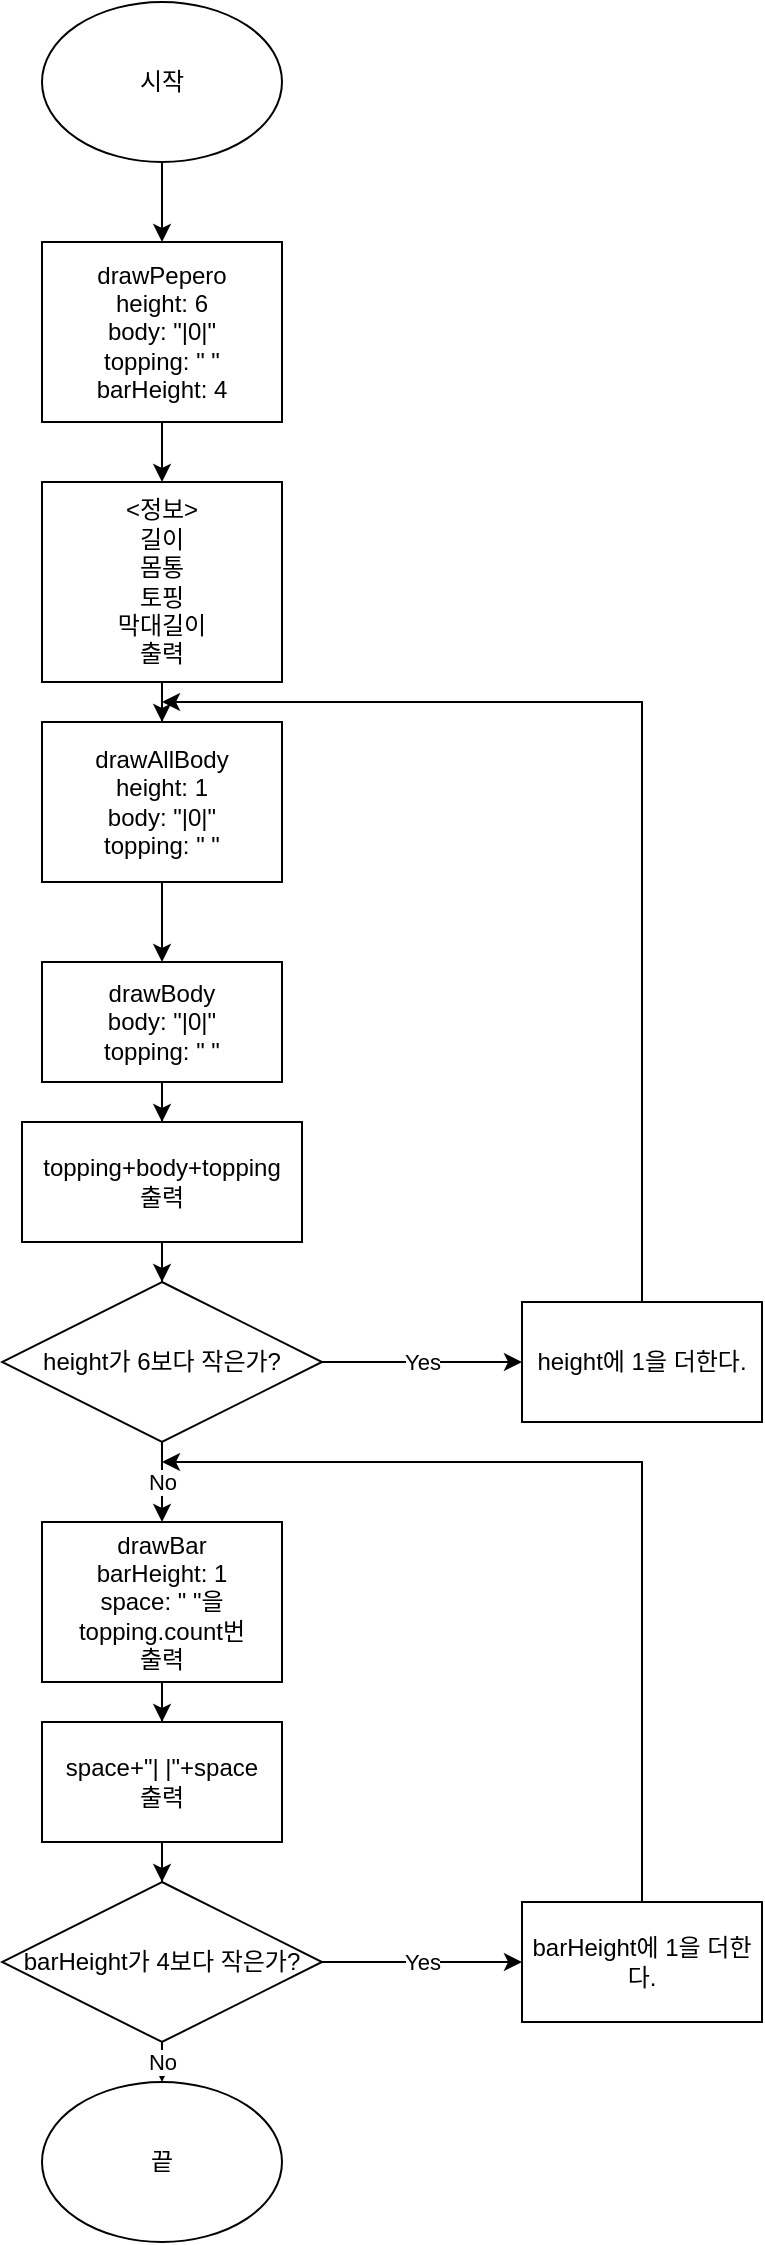 <mxfile version="20.0.3" type="device"><diagram id="C5RBs43oDa-KdzZeNtuy" name="Page-1"><mxGraphModel dx="706" dy="794" grid="1" gridSize="10" guides="1" tooltips="1" connect="1" arrows="1" fold="1" page="1" pageScale="1" pageWidth="827" pageHeight="1169" math="0" shadow="0"><root><mxCell id="WIyWlLk6GJQsqaUBKTNV-0"/><mxCell id="WIyWlLk6GJQsqaUBKTNV-1" parent="WIyWlLk6GJQsqaUBKTNV-0"/><mxCell id="GlmACoOdwff_Q3vFFKaP-2" value="" style="edgeStyle=orthogonalEdgeStyle;rounded=0;orthogonalLoop=1;jettySize=auto;html=1;" edge="1" parent="WIyWlLk6GJQsqaUBKTNV-1" source="7nYyJqw9OClbdOOySVD--0" target="GlmACoOdwff_Q3vFFKaP-1"><mxGeometry relative="1" as="geometry"/></mxCell><mxCell id="7nYyJqw9OClbdOOySVD--0" value="시작" style="ellipse;whiteSpace=wrap;html=1;" parent="WIyWlLk6GJQsqaUBKTNV-1" vertex="1"><mxGeometry x="290" y="40" width="120" height="80" as="geometry"/></mxCell><mxCell id="7nYyJqw9OClbdOOySVD--1" value="끝" style="ellipse;whiteSpace=wrap;html=1;" parent="WIyWlLk6GJQsqaUBKTNV-1" vertex="1"><mxGeometry x="290" y="1080" width="120" height="80" as="geometry"/></mxCell><mxCell id="GlmACoOdwff_Q3vFFKaP-5" value="" style="edgeStyle=orthogonalEdgeStyle;rounded=0;orthogonalLoop=1;jettySize=auto;html=1;" edge="1" parent="WIyWlLk6GJQsqaUBKTNV-1" source="GlmACoOdwff_Q3vFFKaP-1" target="GlmACoOdwff_Q3vFFKaP-4"><mxGeometry relative="1" as="geometry"/></mxCell><mxCell id="GlmACoOdwff_Q3vFFKaP-1" value="drawPepero&lt;br&gt;height: 6&lt;br&gt;body: &quot;|0|&quot;&lt;br&gt;topping: &quot; &quot;&lt;br&gt;barHeight: 4&lt;br&gt;" style="whiteSpace=wrap;html=1;" vertex="1" parent="WIyWlLk6GJQsqaUBKTNV-1"><mxGeometry x="290" y="160" width="120" height="90" as="geometry"/></mxCell><mxCell id="GlmACoOdwff_Q3vFFKaP-7" value="" style="edgeStyle=orthogonalEdgeStyle;rounded=0;orthogonalLoop=1;jettySize=auto;html=1;" edge="1" parent="WIyWlLk6GJQsqaUBKTNV-1" source="GlmACoOdwff_Q3vFFKaP-4" target="GlmACoOdwff_Q3vFFKaP-6"><mxGeometry relative="1" as="geometry"/></mxCell><mxCell id="GlmACoOdwff_Q3vFFKaP-4" value="&amp;lt;정보&amp;gt;&lt;br&gt;길이&lt;br&gt;몸통&lt;br&gt;토핑&lt;br&gt;막대길이&lt;br&gt;출력&lt;br&gt;" style="whiteSpace=wrap;html=1;" vertex="1" parent="WIyWlLk6GJQsqaUBKTNV-1"><mxGeometry x="290" y="280" width="120" height="100" as="geometry"/></mxCell><mxCell id="GlmACoOdwff_Q3vFFKaP-10" value="" style="edgeStyle=orthogonalEdgeStyle;rounded=0;orthogonalLoop=1;jettySize=auto;html=1;" edge="1" parent="WIyWlLk6GJQsqaUBKTNV-1" source="GlmACoOdwff_Q3vFFKaP-6" target="GlmACoOdwff_Q3vFFKaP-9"><mxGeometry relative="1" as="geometry"/></mxCell><mxCell id="GlmACoOdwff_Q3vFFKaP-6" value="drawAllBody&lt;br&gt;height: 1&lt;br&gt;body: &quot;|0|&quot;&lt;br&gt;topping: &quot; &quot;" style="whiteSpace=wrap;html=1;" vertex="1" parent="WIyWlLk6GJQsqaUBKTNV-1"><mxGeometry x="290" y="400" width="120" height="80" as="geometry"/></mxCell><mxCell id="GlmACoOdwff_Q3vFFKaP-12" value="" style="edgeStyle=orthogonalEdgeStyle;rounded=0;orthogonalLoop=1;jettySize=auto;html=1;" edge="1" parent="WIyWlLk6GJQsqaUBKTNV-1" source="GlmACoOdwff_Q3vFFKaP-9" target="GlmACoOdwff_Q3vFFKaP-11"><mxGeometry relative="1" as="geometry"/></mxCell><mxCell id="GlmACoOdwff_Q3vFFKaP-9" value="drawBody&lt;br&gt;body: &quot;|0|&quot;&lt;br&gt;topping: &quot; &quot;" style="whiteSpace=wrap;html=1;" vertex="1" parent="WIyWlLk6GJQsqaUBKTNV-1"><mxGeometry x="290" y="520" width="120" height="60" as="geometry"/></mxCell><mxCell id="GlmACoOdwff_Q3vFFKaP-14" value="" style="edgeStyle=orthogonalEdgeStyle;rounded=0;orthogonalLoop=1;jettySize=auto;html=1;" edge="1" parent="WIyWlLk6GJQsqaUBKTNV-1" source="GlmACoOdwff_Q3vFFKaP-11" target="GlmACoOdwff_Q3vFFKaP-13"><mxGeometry relative="1" as="geometry"/></mxCell><mxCell id="GlmACoOdwff_Q3vFFKaP-11" value="topping+body+topping&lt;br&gt;출력" style="whiteSpace=wrap;html=1;" vertex="1" parent="WIyWlLk6GJQsqaUBKTNV-1"><mxGeometry x="280" y="600" width="140" height="60" as="geometry"/></mxCell><mxCell id="GlmACoOdwff_Q3vFFKaP-16" value="Yes" style="edgeStyle=orthogonalEdgeStyle;rounded=0;orthogonalLoop=1;jettySize=auto;html=1;" edge="1" parent="WIyWlLk6GJQsqaUBKTNV-1" source="GlmACoOdwff_Q3vFFKaP-13" target="GlmACoOdwff_Q3vFFKaP-15"><mxGeometry relative="1" as="geometry"/></mxCell><mxCell id="GlmACoOdwff_Q3vFFKaP-18" value="No" style="edgeStyle=orthogonalEdgeStyle;rounded=0;orthogonalLoop=1;jettySize=auto;html=1;" edge="1" parent="WIyWlLk6GJQsqaUBKTNV-1" source="GlmACoOdwff_Q3vFFKaP-13" target="GlmACoOdwff_Q3vFFKaP-17"><mxGeometry relative="1" as="geometry"/></mxCell><mxCell id="GlmACoOdwff_Q3vFFKaP-13" value="height가 6보다 작은가?" style="rhombus;whiteSpace=wrap;html=1;" vertex="1" parent="WIyWlLk6GJQsqaUBKTNV-1"><mxGeometry x="270" y="680" width="160" height="80" as="geometry"/></mxCell><mxCell id="GlmACoOdwff_Q3vFFKaP-19" style="edgeStyle=orthogonalEdgeStyle;rounded=0;orthogonalLoop=1;jettySize=auto;html=1;" edge="1" parent="WIyWlLk6GJQsqaUBKTNV-1" source="GlmACoOdwff_Q3vFFKaP-15"><mxGeometry relative="1" as="geometry"><mxPoint x="350" y="390" as="targetPoint"/><Array as="points"><mxPoint x="590" y="390"/></Array></mxGeometry></mxCell><mxCell id="GlmACoOdwff_Q3vFFKaP-15" value="height에 1을 더한다." style="whiteSpace=wrap;html=1;" vertex="1" parent="WIyWlLk6GJQsqaUBKTNV-1"><mxGeometry x="530" y="690" width="120" height="60" as="geometry"/></mxCell><mxCell id="GlmACoOdwff_Q3vFFKaP-21" value="" style="edgeStyle=orthogonalEdgeStyle;rounded=0;orthogonalLoop=1;jettySize=auto;html=1;" edge="1" parent="WIyWlLk6GJQsqaUBKTNV-1" source="GlmACoOdwff_Q3vFFKaP-17" target="GlmACoOdwff_Q3vFFKaP-20"><mxGeometry relative="1" as="geometry"/></mxCell><mxCell id="GlmACoOdwff_Q3vFFKaP-17" value="drawBar&lt;br&gt;barHeight: 1&lt;br&gt;space: &quot; &quot;을 topping.count번&lt;br&gt;출력" style="whiteSpace=wrap;html=1;" vertex="1" parent="WIyWlLk6GJQsqaUBKTNV-1"><mxGeometry x="290" y="800" width="120" height="80" as="geometry"/></mxCell><mxCell id="GlmACoOdwff_Q3vFFKaP-23" value="" style="edgeStyle=orthogonalEdgeStyle;rounded=0;orthogonalLoop=1;jettySize=auto;html=1;" edge="1" parent="WIyWlLk6GJQsqaUBKTNV-1" source="GlmACoOdwff_Q3vFFKaP-20" target="GlmACoOdwff_Q3vFFKaP-22"><mxGeometry relative="1" as="geometry"/></mxCell><mxCell id="GlmACoOdwff_Q3vFFKaP-20" value="space+&quot;| |&quot;+space&lt;br&gt;출력" style="whiteSpace=wrap;html=1;" vertex="1" parent="WIyWlLk6GJQsqaUBKTNV-1"><mxGeometry x="290" y="900" width="120" height="60" as="geometry"/></mxCell><mxCell id="GlmACoOdwff_Q3vFFKaP-25" value="Yes" style="edgeStyle=orthogonalEdgeStyle;rounded=0;orthogonalLoop=1;jettySize=auto;html=1;" edge="1" parent="WIyWlLk6GJQsqaUBKTNV-1" source="GlmACoOdwff_Q3vFFKaP-22" target="GlmACoOdwff_Q3vFFKaP-24"><mxGeometry relative="1" as="geometry"/></mxCell><mxCell id="GlmACoOdwff_Q3vFFKaP-27" value="No" style="edgeStyle=orthogonalEdgeStyle;rounded=0;orthogonalLoop=1;jettySize=auto;html=1;exitX=0.5;exitY=1;exitDx=0;exitDy=0;entryX=0.5;entryY=0;entryDx=0;entryDy=0;" edge="1" parent="WIyWlLk6GJQsqaUBKTNV-1" source="GlmACoOdwff_Q3vFFKaP-22" target="7nYyJqw9OClbdOOySVD--1"><mxGeometry relative="1" as="geometry"/></mxCell><mxCell id="GlmACoOdwff_Q3vFFKaP-22" value="barHeight가 4보다 작은가?" style="rhombus;whiteSpace=wrap;html=1;" vertex="1" parent="WIyWlLk6GJQsqaUBKTNV-1"><mxGeometry x="270" y="980" width="160" height="80" as="geometry"/></mxCell><mxCell id="GlmACoOdwff_Q3vFFKaP-26" style="edgeStyle=orthogonalEdgeStyle;rounded=0;orthogonalLoop=1;jettySize=auto;html=1;exitX=0.5;exitY=0;exitDx=0;exitDy=0;" edge="1" parent="WIyWlLk6GJQsqaUBKTNV-1" source="GlmACoOdwff_Q3vFFKaP-24"><mxGeometry relative="1" as="geometry"><mxPoint x="350" y="770" as="targetPoint"/><Array as="points"><mxPoint x="590" y="770"/></Array></mxGeometry></mxCell><mxCell id="GlmACoOdwff_Q3vFFKaP-24" value="barHeight에 1을 더한다." style="whiteSpace=wrap;html=1;" vertex="1" parent="WIyWlLk6GJQsqaUBKTNV-1"><mxGeometry x="530" y="990" width="120" height="60" as="geometry"/></mxCell></root></mxGraphModel></diagram></mxfile>